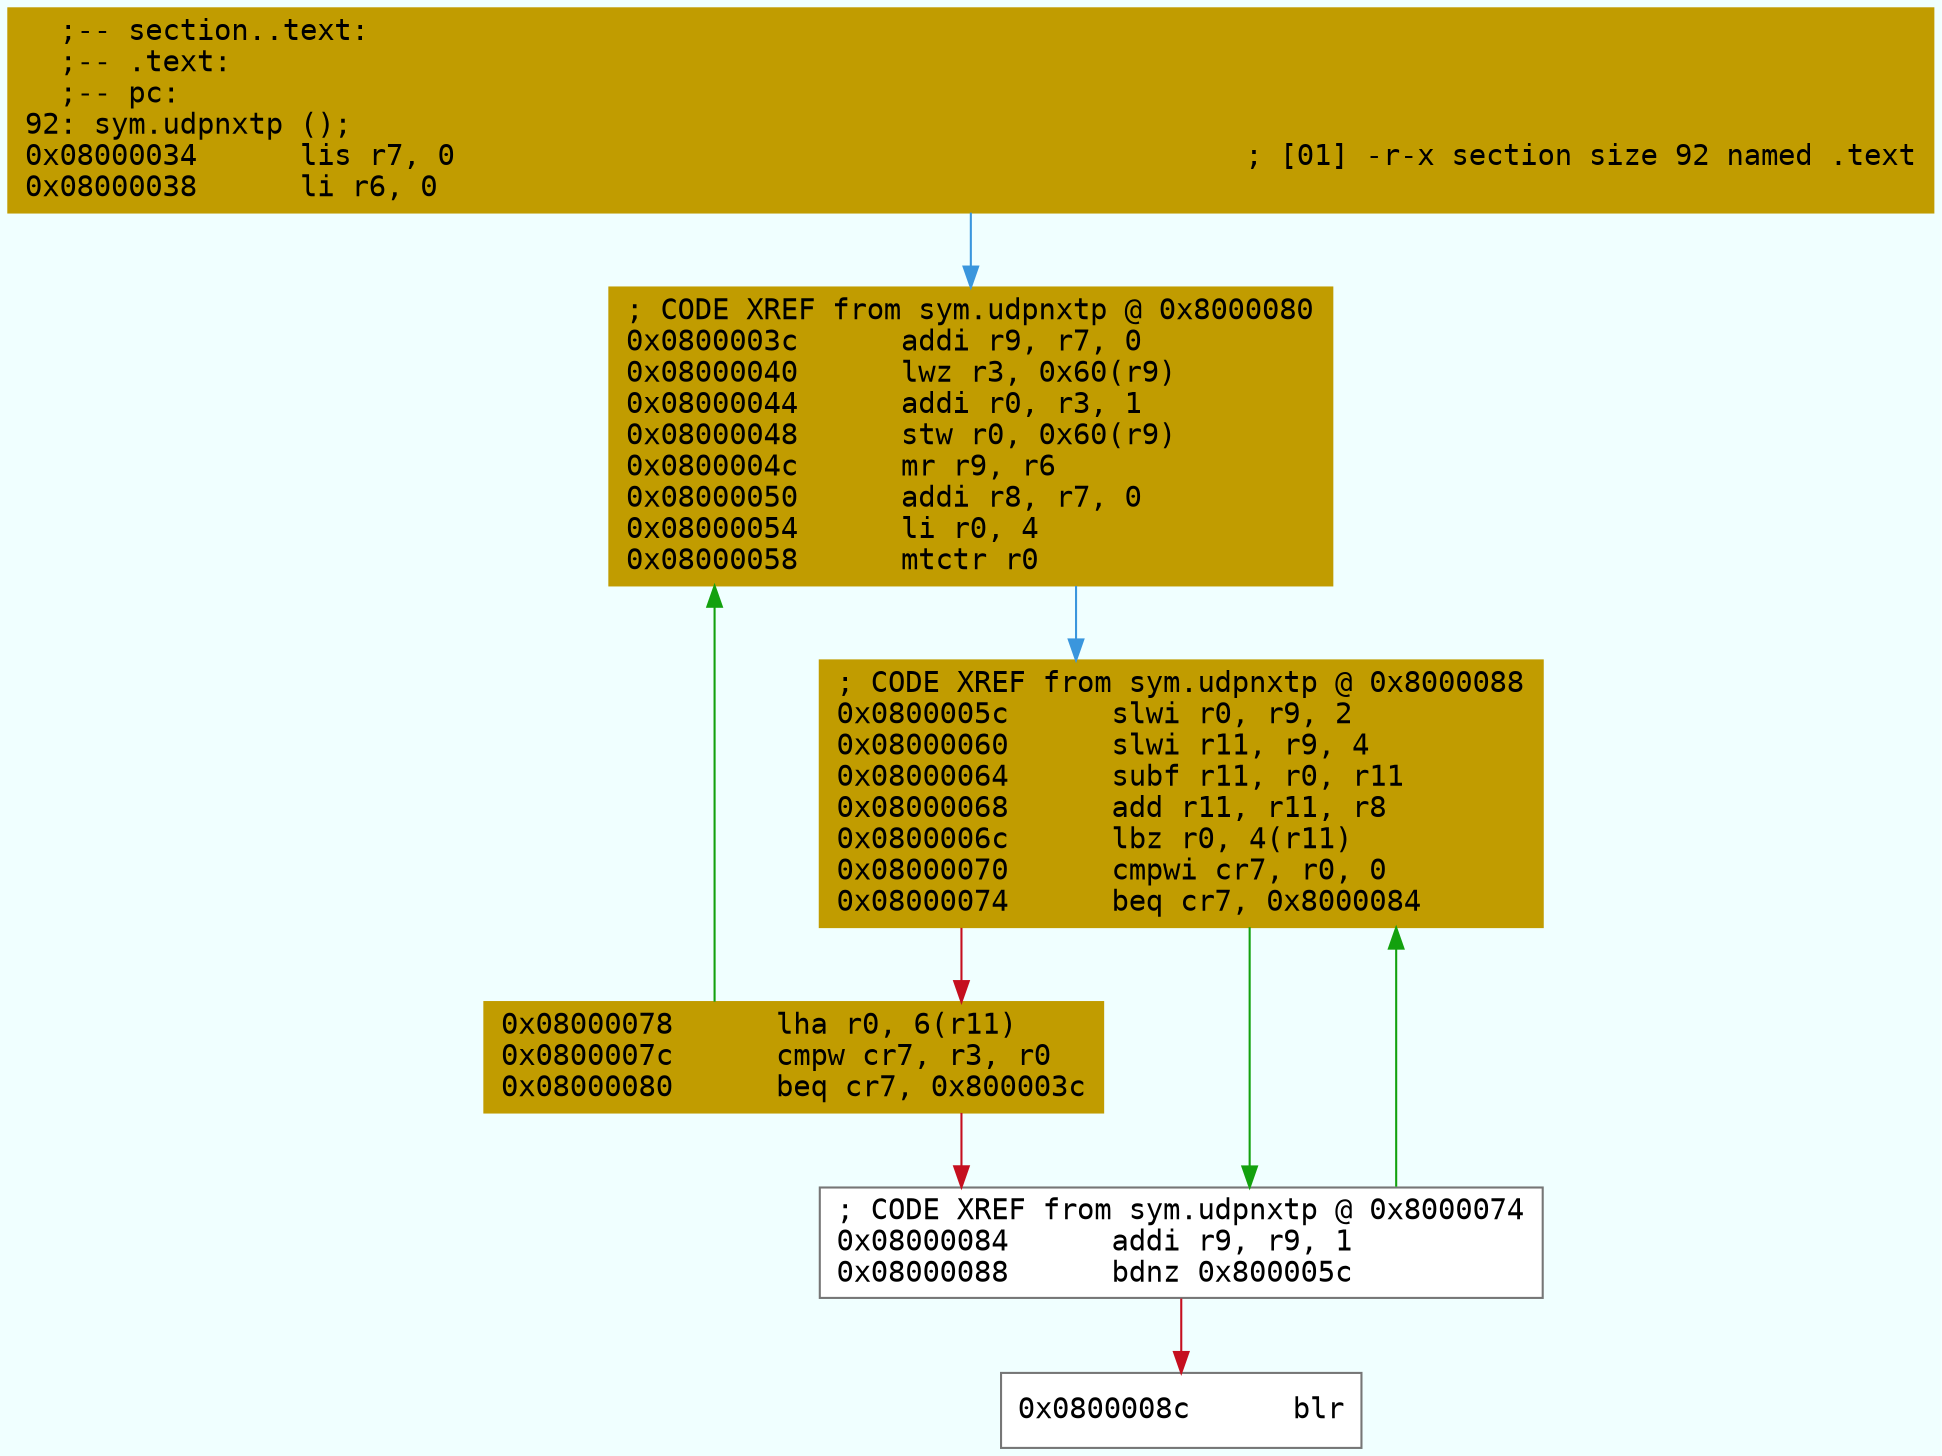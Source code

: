 digraph code {
	graph [bgcolor=azure fontsize=8 fontname="Courier" splines="ortho"];
	node [fillcolor=gray style=filled shape=box];
	edge [arrowhead="normal"];
	"0x08000034" [URL="sym.udpnxtp/0x08000034", fillcolor="#c19c00",color="#c19c00", fontname="Courier",label="  ;-- section..text:\l  ;-- .text:\l  ;-- pc:\l92: sym.udpnxtp ();\l0x08000034      lis r7, 0                                              ; [01] -r-x section size 92 named .text\l0x08000038      li r6, 0\l"]
	"0x0800003c" [URL="sym.udpnxtp/0x0800003c", fillcolor="#c19c00",color="#c19c00", fontname="Courier",label="; CODE XREF from sym.udpnxtp @ 0x8000080\l0x0800003c      addi r9, r7, 0\l0x08000040      lwz r3, 0x60(r9)\l0x08000044      addi r0, r3, 1\l0x08000048      stw r0, 0x60(r9)\l0x0800004c      mr r9, r6\l0x08000050      addi r8, r7, 0\l0x08000054      li r0, 4\l0x08000058      mtctr r0\l"]
	"0x0800005c" [URL="sym.udpnxtp/0x0800005c", fillcolor="#c19c00",color="#c19c00", fontname="Courier",label="; CODE XREF from sym.udpnxtp @ 0x8000088\l0x0800005c      slwi r0, r9, 2\l0x08000060      slwi r11, r9, 4\l0x08000064      subf r11, r0, r11\l0x08000068      add r11, r11, r8\l0x0800006c      lbz r0, 4(r11)\l0x08000070      cmpwi cr7, r0, 0\l0x08000074      beq cr7, 0x8000084\l"]
	"0x08000078" [URL="sym.udpnxtp/0x08000078", fillcolor="#c19c00",color="#c19c00", fontname="Courier",label="0x08000078      lha r0, 6(r11)\l0x0800007c      cmpw cr7, r3, r0\l0x08000080      beq cr7, 0x800003c\l"]
	"0x08000084" [URL="sym.udpnxtp/0x08000084", fillcolor="white",color="#767676", fontname="Courier",label="; CODE XREF from sym.udpnxtp @ 0x8000074\l0x08000084      addi r9, r9, 1\l0x08000088      bdnz 0x800005c\l"]
	"0x0800008c" [URL="sym.udpnxtp/0x0800008c", fillcolor="white",color="#767676", fontname="Courier",label="0x0800008c      blr\l"]
        "0x08000034" -> "0x0800003c" [color="#3a96dd"];
        "0x0800003c" -> "0x0800005c" [color="#3a96dd"];
        "0x0800005c" -> "0x08000084" [color="#13a10e"];
        "0x0800005c" -> "0x08000078" [color="#c50f1f"];
        "0x08000078" -> "0x0800003c" [color="#13a10e"];
        "0x08000078" -> "0x08000084" [color="#c50f1f"];
        "0x08000084" -> "0x0800005c" [color="#13a10e"];
        "0x08000084" -> "0x0800008c" [color="#c50f1f"];
}
